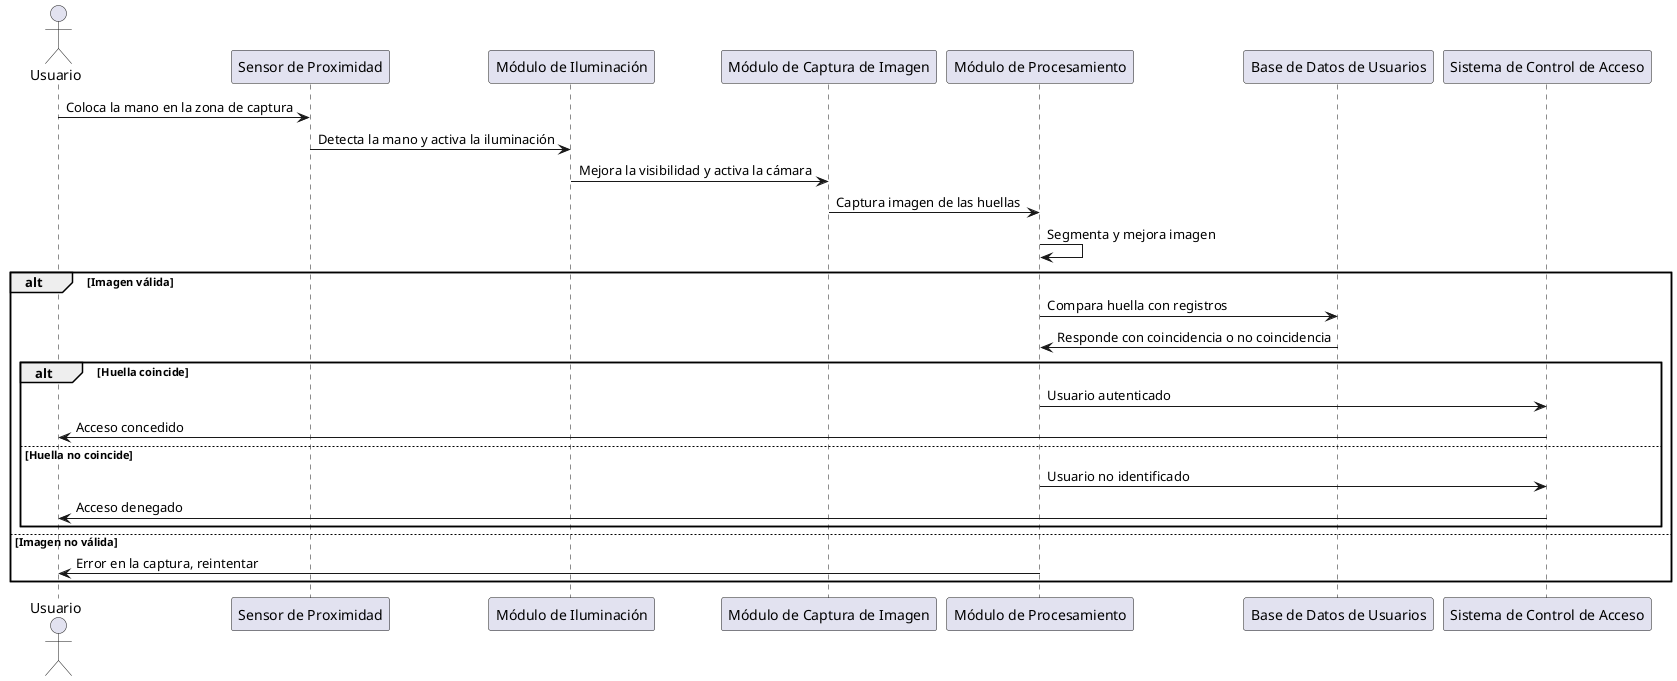@startuml
actor Usuario
participant "Sensor de Proximidad" as SP
participant "Módulo de Iluminación" as MI
participant "Módulo de Captura de Imagen" as CI
participant "Módulo de Procesamiento" as MP
participant "Base de Datos de Usuarios" as BD
participant "Sistema de Control de Acceso" as SCA

Usuario -> SP: Coloca la mano en la zona de captura
SP -> MI: Detecta la mano y activa la iluminación
MI -> CI: Mejora la visibilidad y activa la cámara
CI -> MP: Captura imagen de las huellas
MP -> MP: Segmenta y mejora imagen

alt Imagen válida
    MP -> BD: Compara huella con registros
    BD -> MP: Responde con coincidencia o no coincidencia
    alt Huella coincide
        MP -> SCA: Usuario autenticado
        SCA -> Usuario: Acceso concedido
    else Huella no coincide
        MP -> SCA: Usuario no identificado
        SCA -> Usuario: Acceso denegado
    end
else Imagen no válida
    MP -> Usuario: Error en la captura, reintentar
end

@enduml